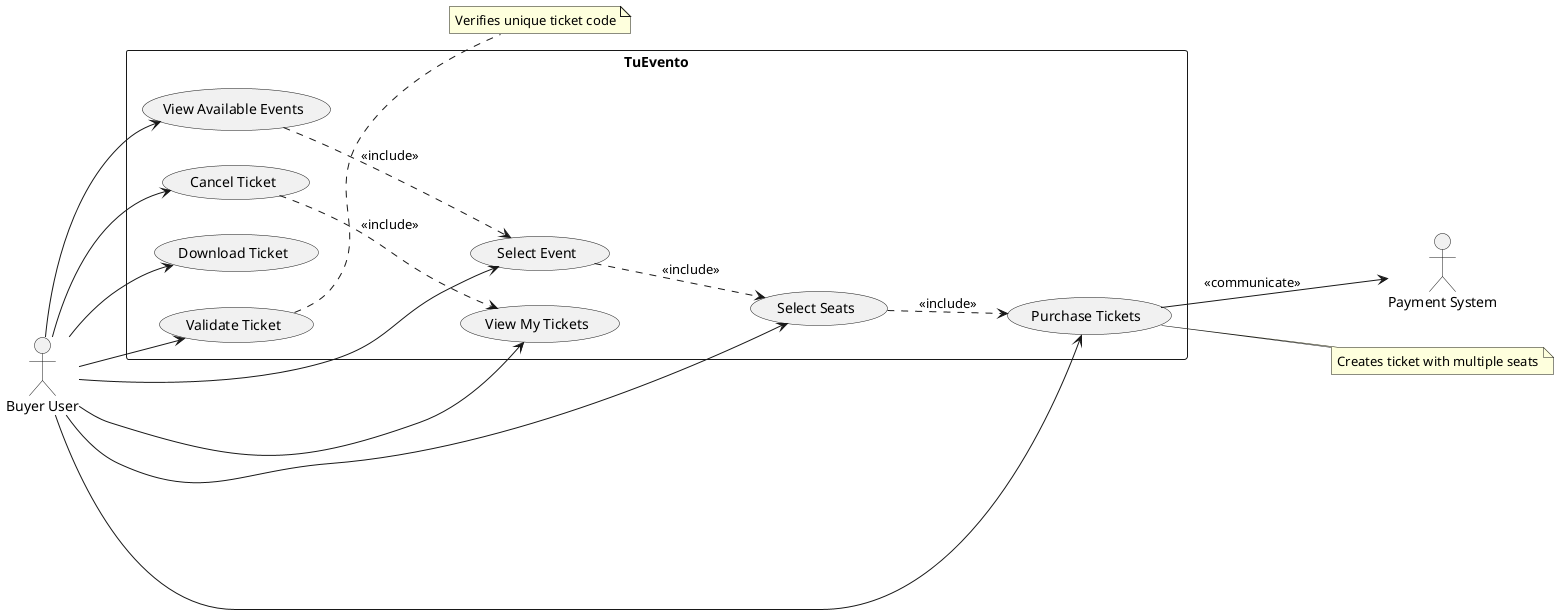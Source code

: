 @startuml Ticket Purchase Use Case Diagram

left to right direction

actor "Buyer User" as Buyer
actor "Payment System" as PaymentSystem

rectangle "TuEvento" {
    usecase "View Available Events" as UC1
    usecase "Select Event" as UC2
    usecase "Select Seats" as UC3
    usecase "Purchase Tickets" as UC4
    usecase "Cancel Ticket" as UC5
    usecase "View My Tickets" as UC6
    usecase "Download Ticket" as UC7
    usecase "Validate Ticket" as UC8
}

Buyer --> UC1
Buyer --> UC2
Buyer --> UC3
Buyer --> UC4
Buyer --> UC5
Buyer --> UC6
Buyer --> UC7
Buyer --> UC8

UC1 ..> UC2 : <<include>>
UC2 ..> UC3 : <<include>>
UC3 ..> UC4 : <<include>>

UC4 --> PaymentSystem : <<communicate>>

UC5 ..> UC6 : <<include>>

note right of UC4
    Creates ticket with multiple seats
end note

note right of UC8
    Verifies unique ticket code
end note

@enduml